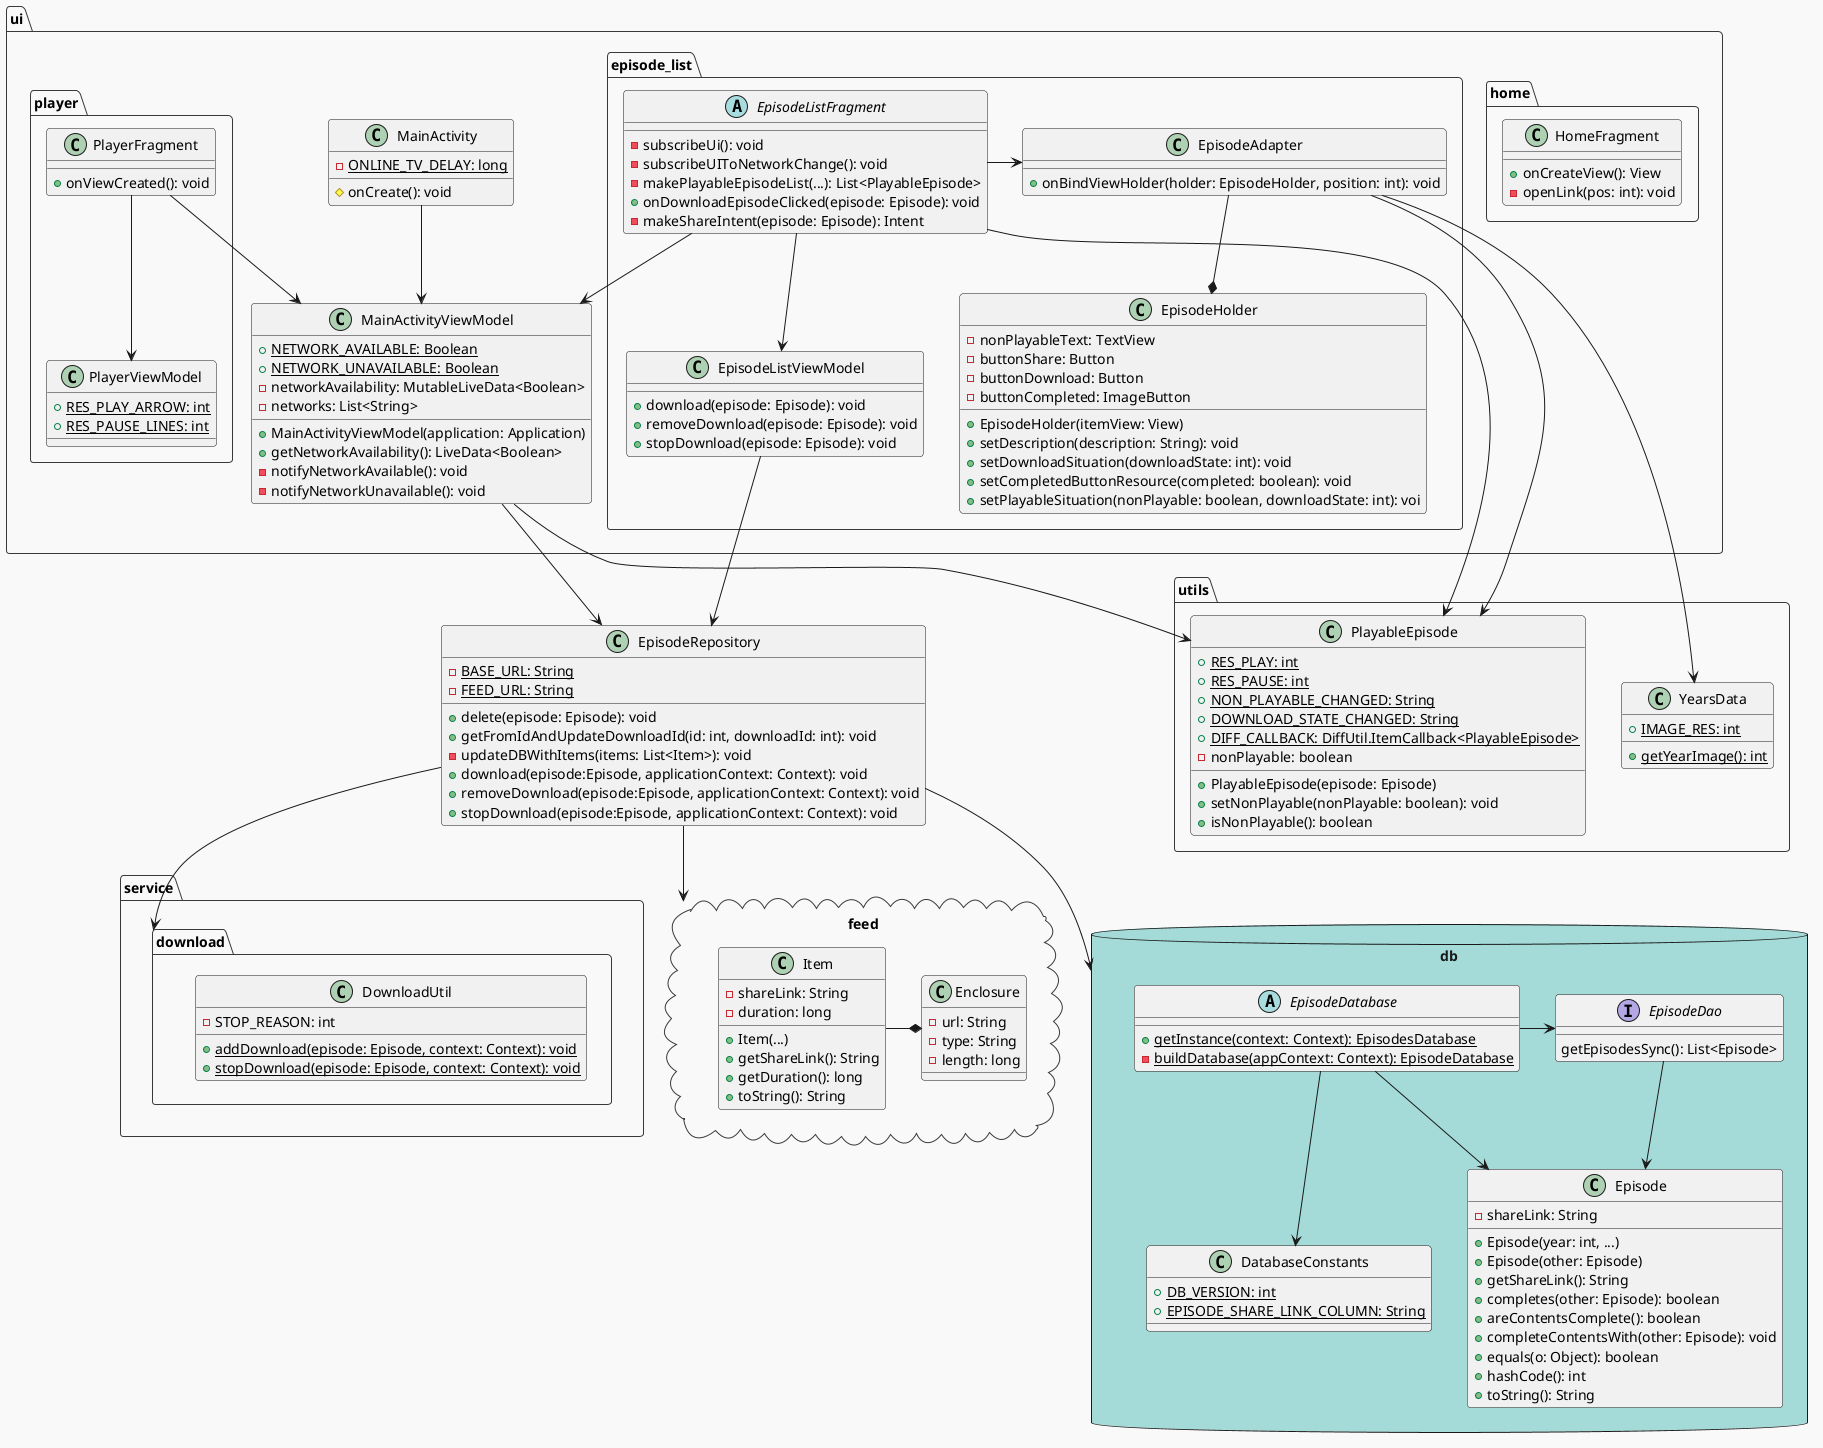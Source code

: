 @startuml
'https://plantuml.com/class-diagram

!theme mars


package ui {

    package home {
        class HomeFragment {
            + onCreateView(): View
            - openLink(pos: int): void
        }
    }

    class MainActivity {
        - {static} ONLINE_TV_DELAY: long

        # onCreate(): void
    }

    class MainActivityViewModel {
        + {static} NETWORK_AVAILABLE: Boolean
        + {static} NETWORK_UNAVAILABLE: Boolean
        - networkAvailability: MutableLiveData<Boolean>
        - networks: List<String>

        + MainActivityViewModel(application: Application)
        + getNetworkAvailability(): LiveData<Boolean>
        - notifyNetworkAvailable(): void
        - notifyNetworkUnavailable(): void
    }

    MainActivity --> MainActivityViewModel

    package episode_list {
        abstract class EpisodeListFragment {
            - subscribeUi(): void
            - subscribeUIToNetworkChange(): void
            - makePlayableEpisodeList(...): List<PlayableEpisode>
            + onDownloadEpisodeClicked(episode: Episode): void
            - makeShareIntent(episode: Episode): Intent
        }
        class EpisodeAdapter {
            + onBindViewHolder(holder: EpisodeHolder, position: int): void
        }
        class EpisodeHolder {
            - nonPlayableText: TextView
            - buttonShare: Button
            - buttonDownload: Button
            - buttonCompleted: ImageButton

            + EpisodeHolder(itemView: View)
            + setDescription(description: String): void
            + setDownloadSituation(downloadState: int): void
            + setCompletedButtonResource(completed: boolean): void
            + setPlayableSituation(nonPlayable: boolean, downloadState: int): voi
        }
        class EpisodeListViewModel {
            + download(episode: Episode): void
            + removeDownload(episode: Episode): void
            + stopDownload(episode: Episode): void
        }

        EpisodeListFragment -> EpisodeAdapter
        EpisodeAdapter --* EpisodeHolder

        EpisodeListFragment --> EpisodeListViewModel
        EpisodeListFragment --> MainActivityViewModel
    }

    package player {
        class PlayerFragment {
            + onViewCreated(): void
        }
        class PlayerViewModel {
            + {static} RES_PLAY_ARROW: int
            + {static} RES_PAUSE_LINES: int
        }

        PlayerFragment --> PlayerViewModel
        PlayerFragment --> MainActivityViewModel
    }
}

MainActivityViewModel -down-> EpisodeRepository
EpisodeListViewModel -down-> EpisodeRepository

class EpisodeRepository {
    - {static} BASE_URL: String
    - {static} FEED_URL: String

    + delete(episode: Episode): void
    + getFromIdAndUpdateDownloadId(id: int, downloadId: int): void
    - updateDBWithItems(items: List<Item>): void
    + download(episode:Episode, applicationContext: Context): void
    + removeDownload(episode:Episode, applicationContext: Context): void
    + stopDownload(episode:Episode, applicationContext: Context): void
}

package service.download {
    class DownloadUtil {
        - STOP_REASON: int
        + {static} addDownload(episode: Episode, context: Context): void
        + {static} stopDownload(episode: Episode, context: Context): void
    }
}

package feed <<Cloud>> {
    class Item {
        - shareLink: String
        - duration: long
        + Item(...)
        + getShareLink(): String
        + getDuration(): long
        + toString(): String
    }
    class Enclosure {
        - url: String
        - type: String
        - length: long
    }
    Item -* Enclosure
}

package db <<Database>> {
    class Episode {
        - shareLink: String
        + Episode(year: int, ...)
        + Episode(other: Episode)
        + getShareLink(): String
        + completes(other: Episode): boolean
        + areContentsComplete(): boolean
        + completeContentsWith(other: Episode): void
        + equals(o: Object): boolean
        + hashCode(): int
        + toString(): String
    }
    class DatabaseConstants {
        + {static} DB_VERSION: int
        + {static} EPISODE_SHARE_LINK_COLUMN: String
    }
    interface EpisodeDao {
        getEpisodesSync(): List<Episode>
    }
    abstract class EpisodeDatabase {
        + {static} getInstance(context: Context): EpisodesDatabase
        - {static} buildDatabase(appContext: Context): EpisodeDatabase
    }

    EpisodeDatabase --> DatabaseConstants
    EpisodeDatabase -> EpisodeDao
    EpisodeDatabase --> Episode
    EpisodeDao -> Episode
}

EpisodeRepository --> service.download
EpisodeRepository --> db
EpisodeRepository --> feed

package utils {
    class PlayableEpisode {
        + {static} RES_PLAY: int
        + {static} RES_PAUSE: int
        + {static} NON_PLAYABLE_CHANGED: String
        + {static} DOWNLOAD_STATE_CHANGED: String
        + {static} DIFF_CALLBACK: DiffUtil.ItemCallback<PlayableEpisode>
        - nonPlayable: boolean
        + PlayableEpisode(episode: Episode)
        + setNonPlayable(nonPlayable: boolean): void
        + isNonPlayable(): boolean
    }
    class YearsData {
        + {static} IMAGE_RES: int
        + {static} getYearImage(): int
    }
}

MainActivityViewModel --> PlayableEpisode
EpisodeAdapter --> PlayableEpisode
EpisodeListFragment --> PlayableEpisode
EpisodeAdapter --> YearsData
@enduml